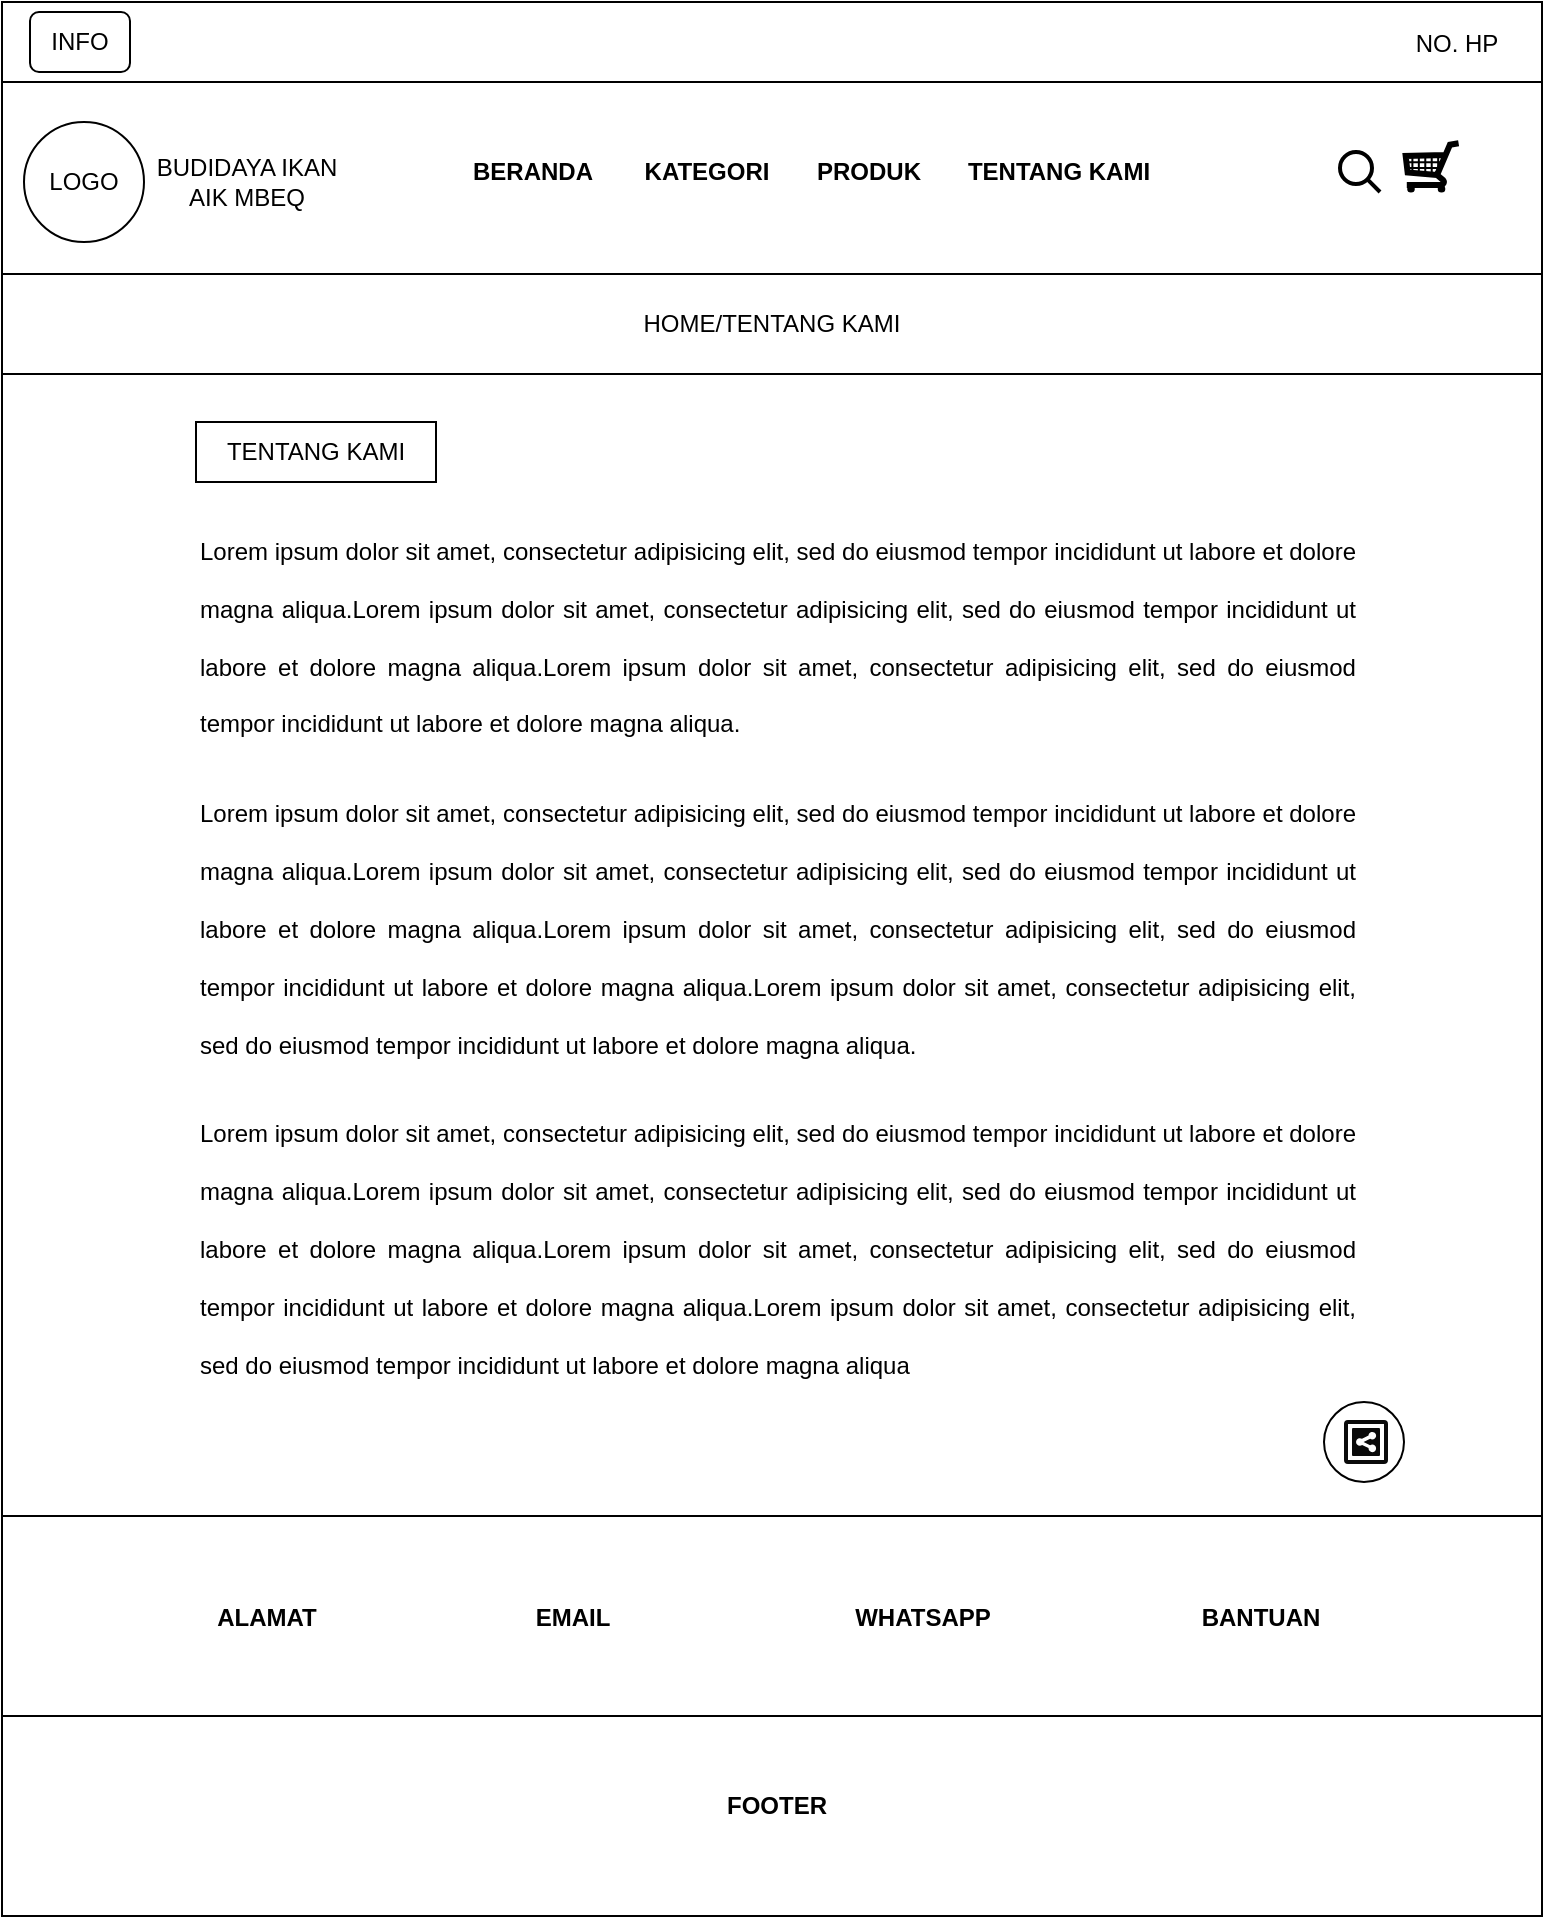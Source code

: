 <mxfile version="20.2.7" type="github"><diagram id="1opXMB63q1PROVAGqaSO" name="Halaman-1"><mxGraphModel dx="1102" dy="582" grid="1" gridSize="10" guides="1" tooltips="1" connect="1" arrows="1" fold="1" page="1" pageScale="1" pageWidth="827" pageHeight="1169" math="0" shadow="0"><root><mxCell id="0"/><mxCell id="1" parent="0"/><mxCell id="IAcSTOW7h1JJa9TZFMxw-1" value="" style="rounded=0;whiteSpace=wrap;html=1;" parent="1" vertex="1"><mxGeometry x="30" y="40" width="770" height="957" as="geometry"/></mxCell><mxCell id="IAcSTOW7h1JJa9TZFMxw-2" value="" style="rounded=0;whiteSpace=wrap;html=1;" parent="1" vertex="1"><mxGeometry x="30" y="40" width="770" height="40" as="geometry"/></mxCell><mxCell id="IAcSTOW7h1JJa9TZFMxw-5" value="" style="shape=image;html=1;verticalAlign=top;verticalLabelPosition=bottom;labelBackgroundColor=#ffffff;imageAspect=0;aspect=fixed;image=https://cdn2.iconfinder.com/data/icons/vintage-line/32/Hp-128.png" parent="1" vertex="1"><mxGeometry x="699" y="42" width="38" height="38" as="geometry"/></mxCell><mxCell id="IAcSTOW7h1JJa9TZFMxw-6" value="NO. HP" style="text;html=1;resizable=0;autosize=1;align=center;verticalAlign=middle;points=[];fillColor=none;strokeColor=none;rounded=0;" parent="1" vertex="1"><mxGeometry x="727" y="46" width="60" height="30" as="geometry"/></mxCell><mxCell id="IAcSTOW7h1JJa9TZFMxw-9" value="LOGO" style="ellipse;whiteSpace=wrap;html=1;aspect=fixed;" parent="1" vertex="1"><mxGeometry x="41" y="100" width="60" height="60" as="geometry"/></mxCell><mxCell id="IAcSTOW7h1JJa9TZFMxw-10" value="INFO" style="rounded=1;whiteSpace=wrap;html=1;" parent="1" vertex="1"><mxGeometry x="44" y="45" width="50" height="30" as="geometry"/></mxCell><mxCell id="IAcSTOW7h1JJa9TZFMxw-11" value="BUDIDAYA IKAN&lt;br&gt;AIK MBEQ" style="text;html=1;resizable=0;autosize=1;align=center;verticalAlign=middle;points=[];fillColor=none;strokeColor=none;rounded=0;" parent="1" vertex="1"><mxGeometry x="97" y="110" width="110" height="40" as="geometry"/></mxCell><mxCell id="IAcSTOW7h1JJa9TZFMxw-12" value="&lt;b&gt;BERANDA&lt;/b&gt;" style="text;html=1;resizable=0;autosize=1;align=center;verticalAlign=middle;points=[];fillColor=none;strokeColor=none;rounded=0;" parent="1" vertex="1"><mxGeometry x="255" y="110" width="80" height="30" as="geometry"/></mxCell><mxCell id="IAcSTOW7h1JJa9TZFMxw-13" value="&lt;b&gt;KATEGORI&lt;/b&gt;" style="text;html=1;resizable=0;autosize=1;align=center;verticalAlign=middle;points=[];fillColor=none;strokeColor=none;rounded=0;" parent="1" vertex="1"><mxGeometry x="337" y="110" width="90" height="30" as="geometry"/></mxCell><mxCell id="IAcSTOW7h1JJa9TZFMxw-14" value="&lt;b&gt;PRODUK&lt;/b&gt;" style="text;html=1;resizable=0;autosize=1;align=center;verticalAlign=middle;points=[];fillColor=none;strokeColor=none;rounded=0;" parent="1" vertex="1"><mxGeometry x="423" y="110" width="80" height="30" as="geometry"/></mxCell><mxCell id="IAcSTOW7h1JJa9TZFMxw-15" value="&lt;b&gt;TENTANG KAMI&lt;/b&gt;" style="text;html=1;resizable=0;autosize=1;align=center;verticalAlign=middle;points=[];fillColor=none;strokeColor=none;rounded=0;" parent="1" vertex="1"><mxGeometry x="503" y="110" width="110" height="30" as="geometry"/></mxCell><mxCell id="IAcSTOW7h1JJa9TZFMxw-16" value="" style="html=1;verticalLabelPosition=bottom;align=center;labelBackgroundColor=#ffffff;verticalAlign=top;strokeWidth=2;strokeColor=#000000;shadow=0;dashed=0;shape=mxgraph.ios7.icons.looking_glass;" parent="1" vertex="1"><mxGeometry x="699" y="115" width="20" height="20" as="geometry"/></mxCell><mxCell id="IAcSTOW7h1JJa9TZFMxw-17" value="" style="verticalLabelPosition=bottom;shadow=0;dashed=0;align=center;html=1;verticalAlign=top;strokeWidth=1;shape=mxgraph.mockup.misc.shoppingCart;strokeColor=#000000;fillColor=#121212;" parent="1" vertex="1"><mxGeometry x="731" y="110" width="28" height="25" as="geometry"/></mxCell><mxCell id="IAcSTOW7h1JJa9TZFMxw-80" value="" style="rounded=0;whiteSpace=wrap;html=1;strokeColor=#000000;fillColor=#FFFFFF;" parent="1" vertex="1"><mxGeometry x="30" y="797" width="770" height="100" as="geometry"/></mxCell><mxCell id="IAcSTOW7h1JJa9TZFMxw-81" value="&lt;b&gt;ALAMAT&lt;/b&gt;" style="text;html=1;resizable=0;autosize=1;align=center;verticalAlign=middle;points=[];fillColor=none;strokeColor=none;rounded=0;" parent="1" vertex="1"><mxGeometry x="127" y="833" width="70" height="30" as="geometry"/></mxCell><mxCell id="IAcSTOW7h1JJa9TZFMxw-82" value="&lt;b&gt;EMAIL&lt;/b&gt;" style="text;html=1;resizable=0;autosize=1;align=center;verticalAlign=middle;points=[];fillColor=none;strokeColor=none;rounded=0;" parent="1" vertex="1"><mxGeometry x="285" y="833" width="60" height="30" as="geometry"/></mxCell><mxCell id="IAcSTOW7h1JJa9TZFMxw-83" value="&lt;b&gt;WHATSAPP&lt;/b&gt;" style="text;html=1;resizable=0;autosize=1;align=center;verticalAlign=middle;points=[];fillColor=none;strokeColor=none;rounded=0;" parent="1" vertex="1"><mxGeometry x="445" y="833" width="90" height="30" as="geometry"/></mxCell><mxCell id="IAcSTOW7h1JJa9TZFMxw-84" value="&lt;b&gt;BANTUAN&lt;/b&gt;" style="text;html=1;resizable=0;autosize=1;align=center;verticalAlign=middle;points=[];fillColor=none;strokeColor=none;rounded=0;" parent="1" vertex="1"><mxGeometry x="619" y="833" width="80" height="30" as="geometry"/></mxCell><mxCell id="IAcSTOW7h1JJa9TZFMxw-85" value="&lt;b&gt;FOOTER&lt;/b&gt;" style="text;html=1;resizable=0;autosize=1;align=center;verticalAlign=middle;points=[];fillColor=none;strokeColor=none;rounded=0;" parent="1" vertex="1"><mxGeometry x="382" y="927" width="70" height="30" as="geometry"/></mxCell><mxCell id="O7t-9-86I-8bBql8tcGx-2" value="HOME/TENTANG KAMI" style="rounded=0;whiteSpace=wrap;html=1;" vertex="1" parent="1"><mxGeometry x="30" y="176" width="770" height="50" as="geometry"/></mxCell><mxCell id="O7t-9-86I-8bBql8tcGx-3" value="TENTANG KAMI" style="rounded=0;whiteSpace=wrap;html=1;" vertex="1" parent="1"><mxGeometry x="127" y="250" width="120" height="30" as="geometry"/></mxCell><mxCell id="O7t-9-86I-8bBql8tcGx-4" value="&lt;h1 style=&quot;text-align: justify;&quot;&gt;&lt;span style=&quot;background-color: initial; font-size: 12px; font-weight: normal;&quot;&gt;Lorem ipsum dolor sit amet, consectetur adipisicing elit, sed do eiusmod tempor incididunt ut labore et dolore magna aliqua.&lt;/span&gt;&lt;span style=&quot;font-weight: normal;&quot;&gt;&lt;font style=&quot;font-size: 12px;&quot;&gt;Lorem ipsum dolor sit amet, consectetur adipisicing elit, sed do eiusmod tempor incididunt ut labore et dolore magna aliqua.&lt;/font&gt;&lt;font style=&quot;font-size: 12px;&quot;&gt;Lorem ipsum dolor sit amet, consectetur adipisicing elit, sed do eiusmod tempor incididunt ut labore et dolore magna aliqua.&lt;/font&gt;&lt;/span&gt;&lt;/h1&gt;&lt;div&gt;&lt;h1 style=&quot;text-align: justify;&quot;&gt;&lt;span style=&quot;background-color: initial; font-size: 12px; font-weight: normal;&quot;&gt;Lorem ipsum dolor sit amet, consectetur adipisicing elit, sed do eiusmod tempor incididunt ut labore et dolore magna aliqua.&lt;/span&gt;&lt;span style=&quot;font-weight: normal;&quot;&gt;&lt;font style=&quot;font-size: 12px;&quot;&gt;Lorem ipsum dolor sit amet, consectetur adipisicing elit, sed do eiusmod tempor incididunt ut labore et dolore magna aliqua&lt;/font&gt;&lt;span style=&quot;font-size: 12px;&quot;&gt;.&lt;/span&gt;&lt;span style=&quot;font-size: 12px; background-color: initial;&quot;&gt;Lorem ipsum dolor sit amet, consectetur adipisicing elit, sed do eiusmod tempor incididunt ut labore et dolore magna aliqua.Lorem ipsum dolor sit amet, consectetur adipisicing elit, sed do eiusmod tempor incididunt ut labore et dolore magna aliqua.&lt;/span&gt;&lt;/span&gt;&lt;br&gt;&lt;/h1&gt;&lt;/div&gt;&lt;div&gt;&lt;h1 style=&quot;text-align: justify;&quot;&gt;&lt;span style=&quot;background-color: initial; font-size: 12px; font-weight: normal;&quot;&gt;Lorem ipsum dolor sit amet, consectetur adipisicing elit, sed do eiusmod tempor incididunt ut labore et dolore magna aliqua.&lt;/span&gt;&lt;span style=&quot;font-weight: normal;&quot;&gt;&lt;font style=&quot;font-size: 12px;&quot;&gt;Lorem ipsum dolor sit amet, consectetur adipisicing elit, sed do eiusmod tempor incididunt ut labore et dolore magna aliqua&lt;/font&gt;&lt;span style=&quot;font-size: 12px;&quot;&gt;.&lt;/span&gt;&lt;span style=&quot;font-size: 12px; background-color: initial;&quot;&gt;Lorem ipsum dolor sit amet, consectetur adipisicing elit, sed do eiusmod tempor incididunt ut labore et dolore magna aliqua.Lorem ipsum dolor sit amet, consectetur adipisicing elit, sed do eiusmod tempor incididunt ut labore et dolore magna aliqua&lt;/span&gt;&lt;/span&gt;&lt;/h1&gt;&lt;/div&gt;" style="text;html=1;strokeColor=none;fillColor=none;spacing=5;spacingTop=-20;whiteSpace=wrap;overflow=hidden;rounded=0;" vertex="1" parent="1"><mxGeometry x="124" y="291" width="586" height="479" as="geometry"/></mxCell><mxCell id="O7t-9-86I-8bBql8tcGx-5" value="" style="ellipse;whiteSpace=wrap;html=1;aspect=fixed;fontSize=12;" vertex="1" parent="1"><mxGeometry x="691" y="740" width="40" height="40" as="geometry"/></mxCell><mxCell id="O7t-9-86I-8bBql8tcGx-6" value="" style="strokeColor=#0A0A0A;verticalLabelPosition=bottom;shadow=0;dashed=0;verticalAlign=top;strokeWidth=2;html=1;shape=mxgraph.mockup.misc.shareIcon;fontSize=12;" vertex="1" parent="1"><mxGeometry x="702" y="750" width="20" height="20" as="geometry"/></mxCell></root></mxGraphModel></diagram></mxfile>